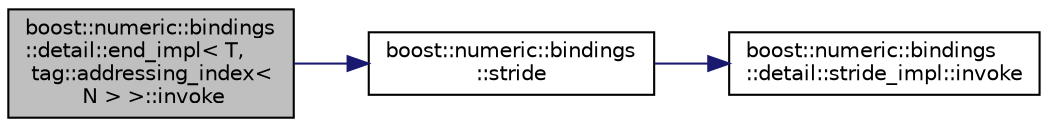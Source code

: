 digraph "boost::numeric::bindings::detail::end_impl&lt; T, tag::addressing_index&lt; N &gt; &gt;::invoke"
{
  edge [fontname="Helvetica",fontsize="10",labelfontname="Helvetica",labelfontsize="10"];
  node [fontname="Helvetica",fontsize="10",shape=record];
  rankdir="LR";
  Node0 [label="boost::numeric::bindings\l::detail::end_impl\< T,\l tag::addressing_index\<\l N \> \>::invoke",height=0.2,width=0.4,color="black", fillcolor="grey75", style="filled", fontcolor="black"];
  Node0 -> Node1 [color="midnightblue",fontsize="10",style="solid",fontname="Helvetica"];
  Node1 [label="boost::numeric::bindings\l::stride",height=0.2,width=0.4,color="black", fillcolor="white", style="filled",URL="$d9/d60/namespaceboost_1_1numeric_1_1bindings.html#a17cc261132019a7a02eedd6818c55f22"];
  Node1 -> Node2 [color="midnightblue",fontsize="10",style="solid",fontname="Helvetica"];
  Node2 [label="boost::numeric::bindings\l::detail::stride_impl::invoke",height=0.2,width=0.4,color="black", fillcolor="white", style="filled",URL="$db/d8c/structboost_1_1numeric_1_1bindings_1_1detail_1_1stride__impl.html#a269bc361962f7a6d1978226275fb97cc"];
}
